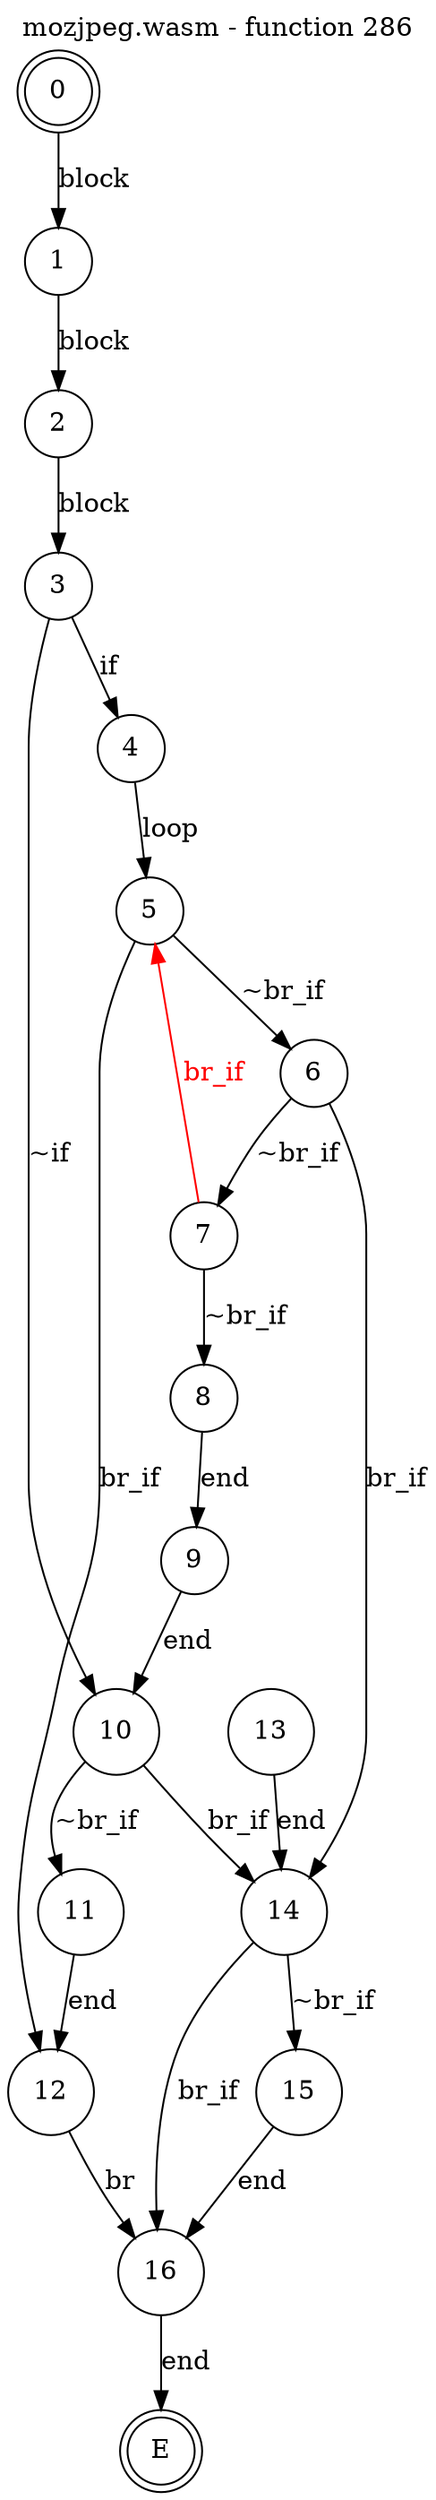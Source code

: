 digraph finite_state_machine {
    label = "mozjpeg.wasm - function 286"
    labelloc =  t
    labelfontsize = 16
    labelfontcolor = black
    labelfontname = "Helvetica"
    node [shape = doublecircle]; 0 E ;
    node [shape = circle];
    0 -> 1[label="block"];
    1 -> 2[label="block"];
    2 -> 3[label="block"];
    3 -> 4[label="if"];
    3 -> 10[label="~if"];
    4 -> 5[label="loop"];
    5 -> 6[label="~br_if"];
    5 -> 12[label="br_if"];
    6 -> 7[label="~br_if"];
    6 -> 14[label="br_if"];
    7 -> 8[label="~br_if"];
    7 -> 5[color="red" fontcolor="red" label="br_if"];
    8 -> 9[label="end"];
    9 -> 10[label="end"];
    10 -> 11[label="~br_if"];
    10 -> 14[label="br_if"];
    11 -> 12[label="end"];
    12 -> 16[label="br"];
    13 -> 14[label="end"];
    14 -> 15[label="~br_if"];
    14 -> 16[label="br_if"];
    15 -> 16[label="end"];
    16 -> E[label="end"];
}
